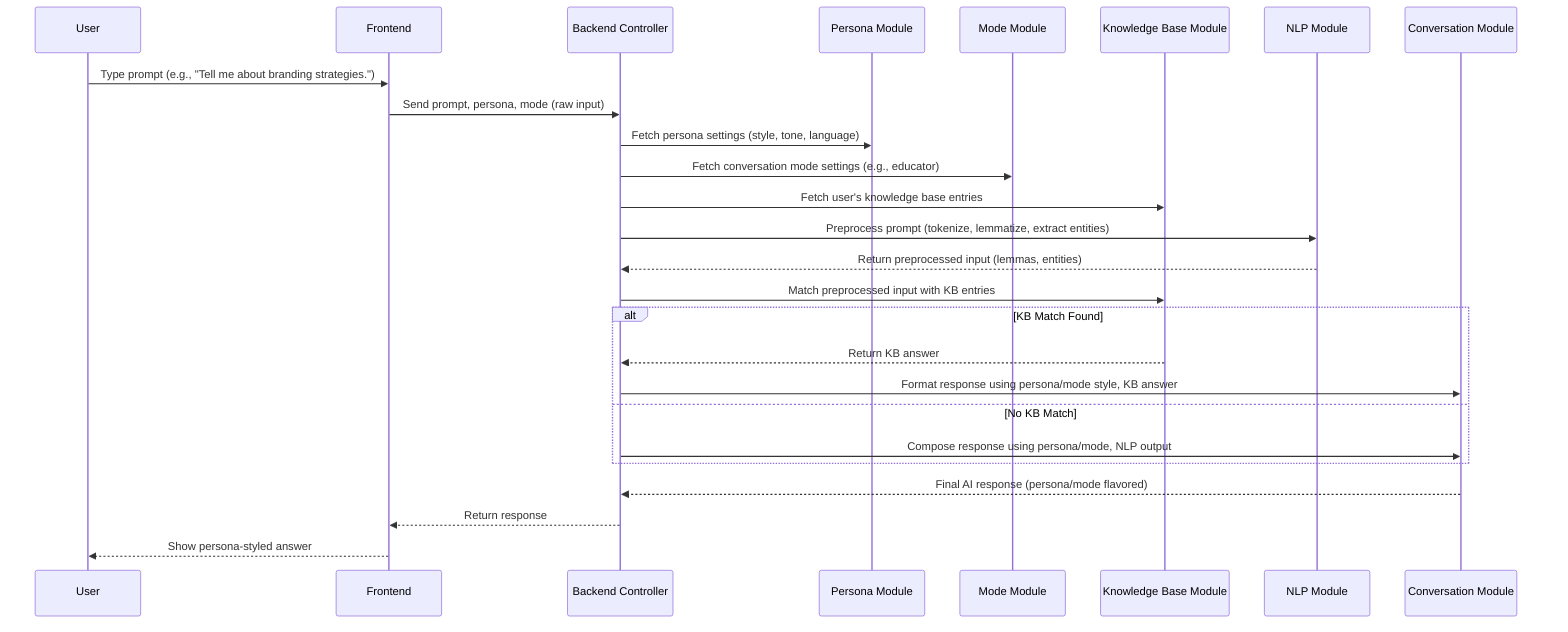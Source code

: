 sequenceDiagram
    participant U as User
    participant F as Frontend
    participant B as Backend Controller
    participant P as Persona Module
    participant M as Mode Module
    participant K as Knowledge Base Module
    participant N as NLP Module
    participant C as Conversation Module

    U->>F: Type prompt (e.g., "Tell me about branding strategies.")
    F->>B: Send prompt, persona, mode (raw input)
    B->>P: Fetch persona settings (style, tone, language)
    B->>M: Fetch conversation mode settings (e.g., educator)
    B->>K: Fetch user's knowledge base entries
    B->>N: Preprocess prompt (tokenize, lemmatize, extract entities)
    N-->>B: Return preprocessed input (lemmas, entities)
    B->>K: Match preprocessed input with KB entries
    alt KB Match Found
        K-->>B: Return KB answer
        B->>C: Format response using persona/mode style, KB answer
    else No KB Match
        B->>C: Compose response using persona/mode, NLP output
    end
    C-->>B: Final AI response (persona/mode flavored)
    B-->>F: Return response
    F-->>U: Show persona-styled answer